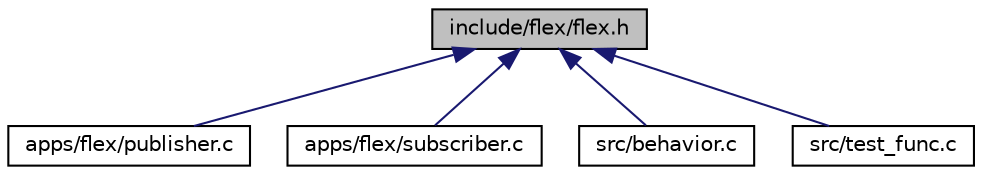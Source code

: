 digraph "include/flex/flex.h"
{
  edge [fontname="Helvetica",fontsize="10",labelfontname="Helvetica",labelfontsize="10"];
  node [fontname="Helvetica",fontsize="10",shape=record];
  Node1 [label="include/flex/flex.h",height=0.2,width=0.4,color="black", fillcolor="grey75", style="filled", fontcolor="black"];
  Node1 -> Node2 [dir="back",color="midnightblue",fontsize="10",style="solid"];
  Node2 [label="apps/flex/publisher.c",height=0.2,width=0.4,color="black", fillcolor="white", style="filled",URL="$publisher_8c.html"];
  Node1 -> Node3 [dir="back",color="midnightblue",fontsize="10",style="solid"];
  Node3 [label="apps/flex/subscriber.c",height=0.2,width=0.4,color="black", fillcolor="white", style="filled",URL="$subscriber_8c.html"];
  Node1 -> Node4 [dir="back",color="midnightblue",fontsize="10",style="solid"];
  Node4 [label="src/behavior.c",height=0.2,width=0.4,color="black", fillcolor="white", style="filled",URL="$behavior_8c.html",tooltip="This file is to define the interface for the application layer. "];
  Node1 -> Node5 [dir="back",color="midnightblue",fontsize="10",style="solid"];
  Node5 [label="src/test_func.c",height=0.2,width=0.4,color="black", fillcolor="white", style="filled",URL="$test__func_8c.html"];
}
